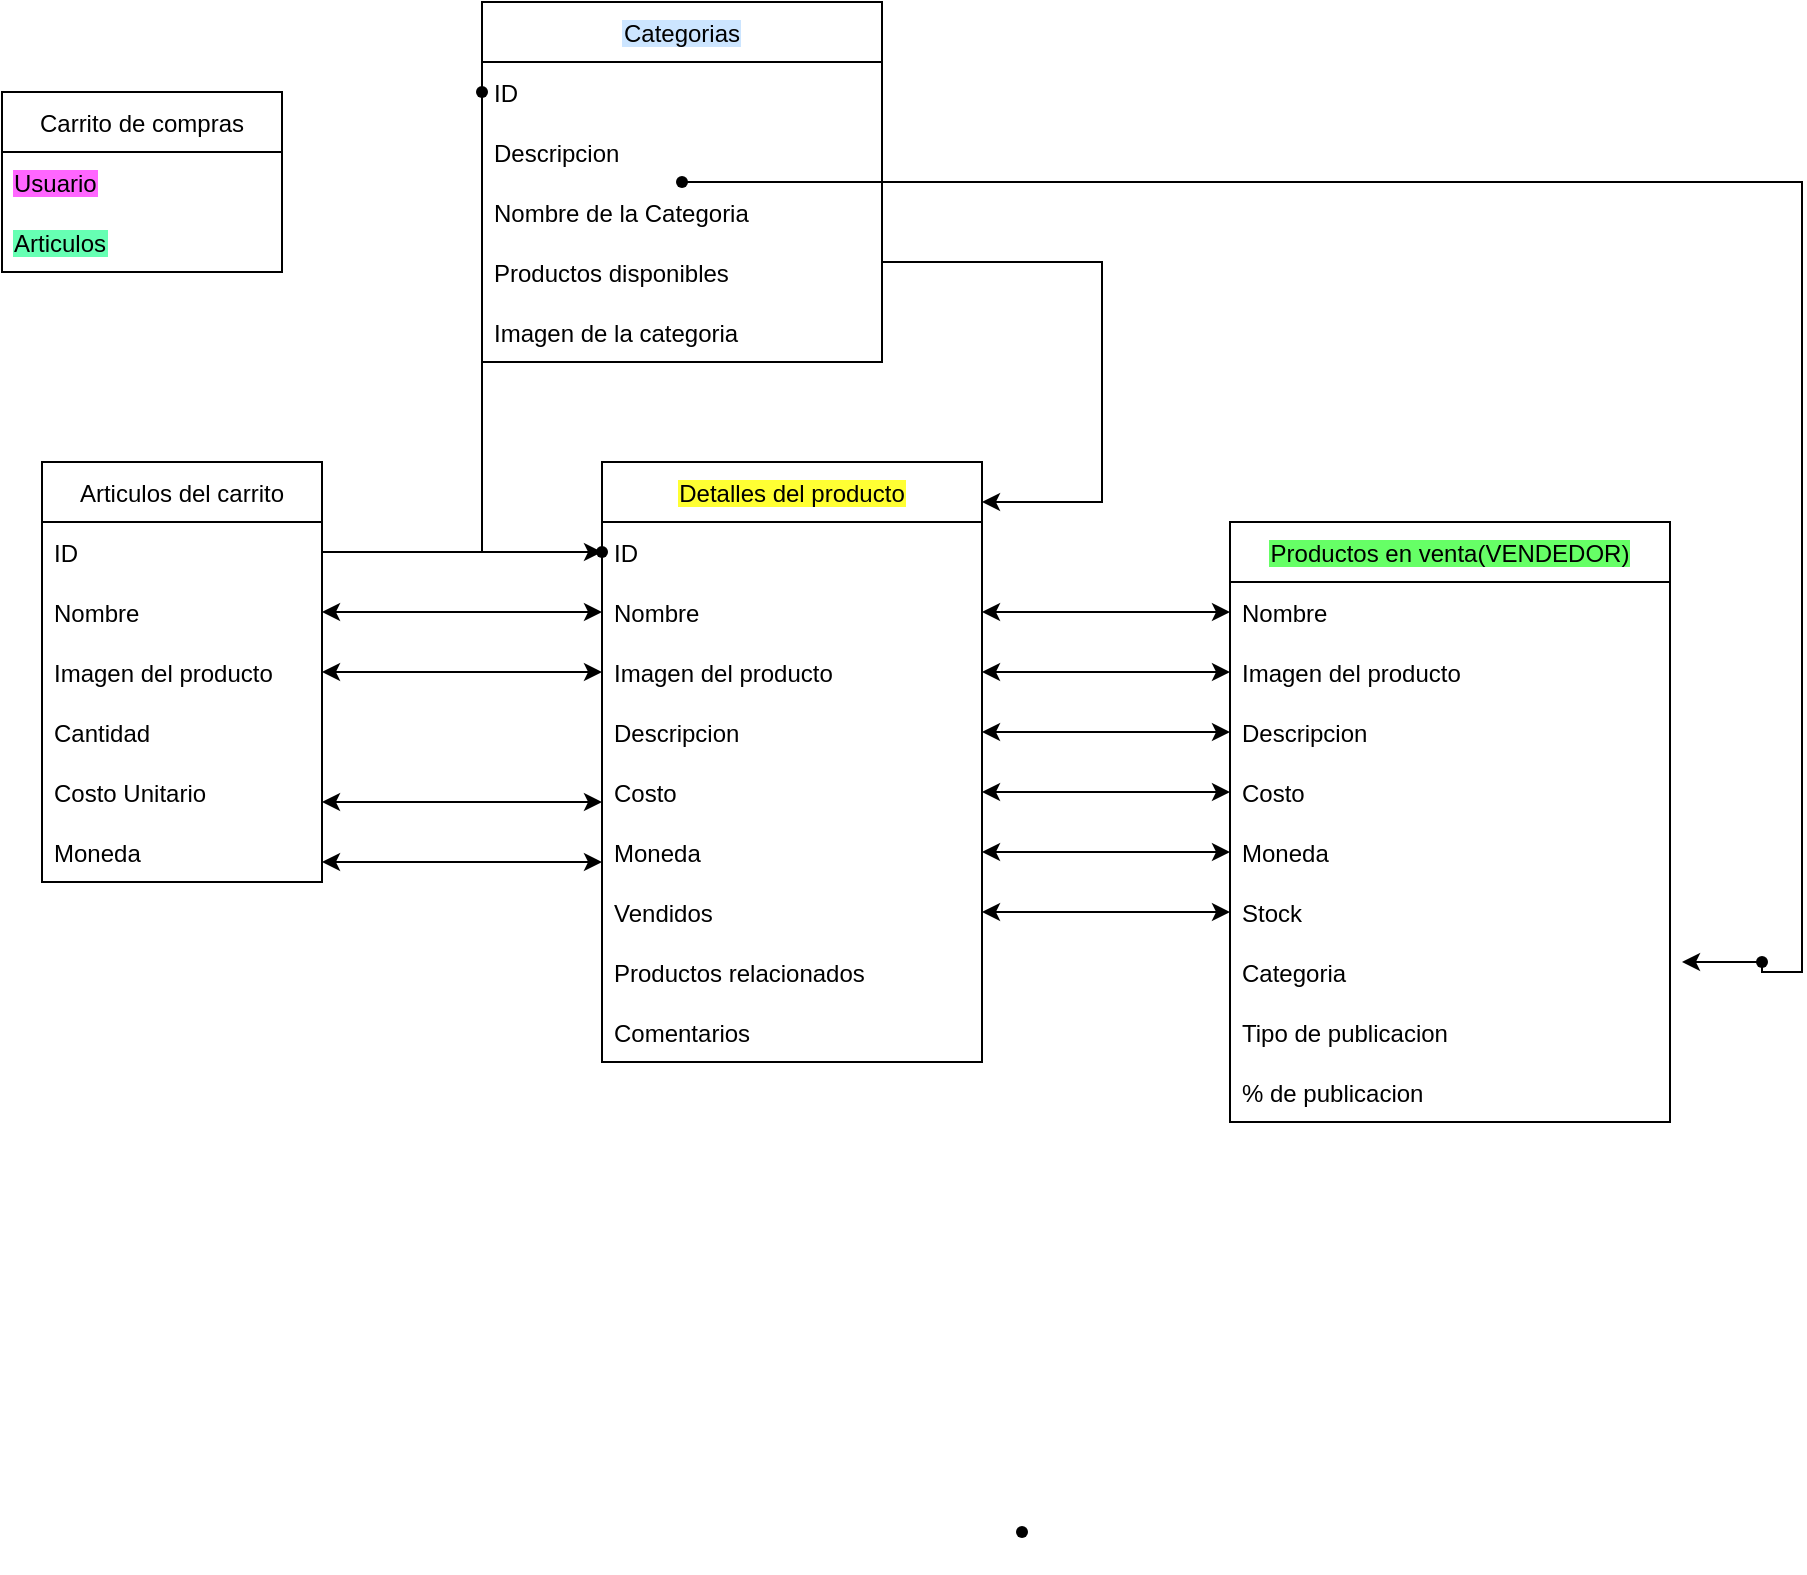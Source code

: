 <mxfile version="20.2.3" type="github">
  <diagram id="e0TdFbFAsQixwd9OK6E7" name="Página-1">
    <mxGraphModel dx="1702" dy="462" grid="1" gridSize="10" guides="1" tooltips="1" connect="1" arrows="1" fold="1" page="1" pageScale="1" pageWidth="827" pageHeight="1169" math="0" shadow="0">
      <root>
        <mxCell id="0" />
        <mxCell id="1" parent="0" />
        <mxCell id="IaQG-3UDyw1qAwTpZNrZ-2" value="Detalles del producto" style="swimlane;fontStyle=0;childLayout=stackLayout;horizontal=1;startSize=30;horizontalStack=0;resizeParent=1;resizeParentMax=0;resizeLast=0;collapsible=1;marginBottom=0;labelBackgroundColor=#FFFF33;" parent="1" vertex="1">
          <mxGeometry x="100" y="270" width="190" height="300" as="geometry">
            <mxRectangle x="100" y="270" width="90" height="30" as="alternateBounds" />
          </mxGeometry>
        </mxCell>
        <mxCell id="IaQG-3UDyw1qAwTpZNrZ-3" value="ID" style="text;strokeColor=none;fillColor=none;align=left;verticalAlign=middle;spacingLeft=4;spacingRight=4;overflow=hidden;points=[[0,0.5],[1,0.5]];portConstraint=eastwest;rotatable=0;labelBackgroundColor=none;" parent="IaQG-3UDyw1qAwTpZNrZ-2" vertex="1">
          <mxGeometry y="30" width="190" height="30" as="geometry" />
        </mxCell>
        <mxCell id="IaQG-3UDyw1qAwTpZNrZ-4" value="Nombre" style="text;strokeColor=none;fillColor=none;align=left;verticalAlign=middle;spacingLeft=4;spacingRight=4;overflow=hidden;points=[[0,0.5],[1,0.5]];portConstraint=eastwest;rotatable=0;labelBackgroundColor=none;" parent="IaQG-3UDyw1qAwTpZNrZ-2" vertex="1">
          <mxGeometry y="60" width="190" height="30" as="geometry" />
        </mxCell>
        <mxCell id="IaQG-3UDyw1qAwTpZNrZ-10" value="Imagen del producto" style="text;strokeColor=none;fillColor=none;align=left;verticalAlign=middle;spacingLeft=4;spacingRight=4;overflow=hidden;points=[[0,0.5],[1,0.5]];portConstraint=eastwest;rotatable=0;" parent="IaQG-3UDyw1qAwTpZNrZ-2" vertex="1">
          <mxGeometry y="90" width="190" height="30" as="geometry" />
        </mxCell>
        <mxCell id="IaQG-3UDyw1qAwTpZNrZ-5" value="Descripcion" style="text;strokeColor=none;fillColor=none;align=left;verticalAlign=middle;spacingLeft=4;spacingRight=4;overflow=hidden;points=[[0,0.5],[1,0.5]];portConstraint=eastwest;rotatable=0;" parent="IaQG-3UDyw1qAwTpZNrZ-2" vertex="1">
          <mxGeometry y="120" width="190" height="30" as="geometry" />
        </mxCell>
        <mxCell id="IaQG-3UDyw1qAwTpZNrZ-7" value="Costo" style="text;strokeColor=none;fillColor=none;align=left;verticalAlign=middle;spacingLeft=4;spacingRight=4;overflow=hidden;points=[[0,0.5],[1,0.5]];portConstraint=eastwest;rotatable=0;" parent="IaQG-3UDyw1qAwTpZNrZ-2" vertex="1">
          <mxGeometry y="150" width="190" height="30" as="geometry" />
        </mxCell>
        <mxCell id="IaQG-3UDyw1qAwTpZNrZ-8" value="Moneda" style="text;strokeColor=none;fillColor=none;align=left;verticalAlign=middle;spacingLeft=4;spacingRight=4;overflow=hidden;points=[[0,0.5],[1,0.5]];portConstraint=eastwest;rotatable=0;" parent="IaQG-3UDyw1qAwTpZNrZ-2" vertex="1">
          <mxGeometry y="180" width="190" height="30" as="geometry" />
        </mxCell>
        <mxCell id="IaQG-3UDyw1qAwTpZNrZ-9" value="Vendidos" style="text;strokeColor=none;fillColor=none;align=left;verticalAlign=middle;spacingLeft=4;spacingRight=4;overflow=hidden;points=[[0,0.5],[1,0.5]];portConstraint=eastwest;rotatable=0;" parent="IaQG-3UDyw1qAwTpZNrZ-2" vertex="1">
          <mxGeometry y="210" width="190" height="30" as="geometry" />
        </mxCell>
        <mxCell id="IaQG-3UDyw1qAwTpZNrZ-35" style="edgeStyle=orthogonalEdgeStyle;rounded=0;orthogonalLoop=1;jettySize=auto;html=1;exitX=1;exitY=0.5;exitDx=0;exitDy=0;" parent="IaQG-3UDyw1qAwTpZNrZ-2" source="IaQG-3UDyw1qAwTpZNrZ-4" target="IaQG-3UDyw1qAwTpZNrZ-4" edge="1">
          <mxGeometry relative="1" as="geometry" />
        </mxCell>
        <mxCell id="iM6PjEeLOgD8BNEukQLI-3" value="Productos relacionados" style="text;strokeColor=none;fillColor=none;align=left;verticalAlign=middle;spacingLeft=4;spacingRight=4;overflow=hidden;points=[[0,0.5],[1,0.5]];portConstraint=eastwest;rotatable=0;" vertex="1" parent="IaQG-3UDyw1qAwTpZNrZ-2">
          <mxGeometry y="240" width="190" height="30" as="geometry" />
        </mxCell>
        <mxCell id="iM6PjEeLOgD8BNEukQLI-43" value="Comentarios" style="text;strokeColor=none;fillColor=none;align=left;verticalAlign=middle;spacingLeft=4;spacingRight=4;overflow=hidden;points=[[0,0.5],[1,0.5]];portConstraint=eastwest;rotatable=0;" vertex="1" parent="IaQG-3UDyw1qAwTpZNrZ-2">
          <mxGeometry y="270" width="190" height="30" as="geometry" />
        </mxCell>
        <mxCell id="IaQG-3UDyw1qAwTpZNrZ-11" value="Categorias" style="swimlane;fontStyle=0;childLayout=stackLayout;horizontal=1;startSize=30;horizontalStack=0;resizeParent=1;resizeParentMax=0;resizeLast=0;collapsible=1;marginBottom=0;labelBackgroundColor=#CCE5FF;" parent="1" vertex="1">
          <mxGeometry x="40" y="40" width="200" height="180" as="geometry" />
        </mxCell>
        <mxCell id="IaQG-3UDyw1qAwTpZNrZ-12" value="ID" style="text;strokeColor=none;fillColor=none;align=left;verticalAlign=middle;spacingLeft=4;spacingRight=4;overflow=hidden;points=[[0,0.5],[1,0.5]];portConstraint=eastwest;rotatable=0;" parent="IaQG-3UDyw1qAwTpZNrZ-11" vertex="1">
          <mxGeometry y="30" width="200" height="30" as="geometry" />
        </mxCell>
        <mxCell id="IaQG-3UDyw1qAwTpZNrZ-60" value="Descripcion" style="text;strokeColor=none;fillColor=none;align=left;verticalAlign=middle;spacingLeft=4;spacingRight=4;overflow=hidden;points=[[0,0.5],[1,0.5]];portConstraint=eastwest;rotatable=0;" parent="IaQG-3UDyw1qAwTpZNrZ-11" vertex="1">
          <mxGeometry y="60" width="200" height="30" as="geometry" />
        </mxCell>
        <mxCell id="IaQG-3UDyw1qAwTpZNrZ-13" value="Nombre de la Categoria" style="text;strokeColor=none;fillColor=none;align=left;verticalAlign=middle;spacingLeft=4;spacingRight=4;overflow=hidden;points=[[0,0.5],[1,0.5]];portConstraint=eastwest;rotatable=0;" parent="IaQG-3UDyw1qAwTpZNrZ-11" vertex="1">
          <mxGeometry y="90" width="200" height="30" as="geometry" />
        </mxCell>
        <mxCell id="IaQG-3UDyw1qAwTpZNrZ-14" value="Productos disponibles" style="text;strokeColor=none;fillColor=none;align=left;verticalAlign=middle;spacingLeft=4;spacingRight=4;overflow=hidden;points=[[0,0.5],[1,0.5]];portConstraint=eastwest;rotatable=0;" parent="IaQG-3UDyw1qAwTpZNrZ-11" vertex="1">
          <mxGeometry y="120" width="200" height="30" as="geometry" />
        </mxCell>
        <mxCell id="iM6PjEeLOgD8BNEukQLI-2" value="Imagen de la categoria" style="text;strokeColor=none;fillColor=none;align=left;verticalAlign=middle;spacingLeft=4;spacingRight=4;overflow=hidden;points=[[0,0.5],[1,0.5]];portConstraint=eastwest;rotatable=0;" vertex="1" parent="IaQG-3UDyw1qAwTpZNrZ-11">
          <mxGeometry y="150" width="200" height="30" as="geometry" />
        </mxCell>
        <mxCell id="IaQG-3UDyw1qAwTpZNrZ-19" value="Productos en venta(VENDEDOR)" style="swimlane;fontStyle=0;childLayout=stackLayout;horizontal=1;startSize=30;horizontalStack=0;resizeParent=1;resizeParentMax=0;resizeLast=0;collapsible=1;marginBottom=0;labelBackgroundColor=#66FF66;labelBorderColor=none;" parent="1" vertex="1">
          <mxGeometry x="414" y="300" width="220" height="300" as="geometry" />
        </mxCell>
        <mxCell id="IaQG-3UDyw1qAwTpZNrZ-20" value="Nombre" style="text;strokeColor=none;fillColor=none;align=left;verticalAlign=middle;spacingLeft=4;spacingRight=4;overflow=hidden;points=[[0,0.5],[1,0.5]];portConstraint=eastwest;rotatable=0;" parent="IaQG-3UDyw1qAwTpZNrZ-19" vertex="1">
          <mxGeometry y="30" width="220" height="30" as="geometry" />
        </mxCell>
        <mxCell id="IaQG-3UDyw1qAwTpZNrZ-21" value="Imagen del producto" style="text;strokeColor=none;fillColor=none;align=left;verticalAlign=middle;spacingLeft=4;spacingRight=4;overflow=hidden;points=[[0,0.5],[1,0.5]];portConstraint=eastwest;rotatable=0;" parent="IaQG-3UDyw1qAwTpZNrZ-19" vertex="1">
          <mxGeometry y="60" width="220" height="30" as="geometry" />
        </mxCell>
        <mxCell id="IaQG-3UDyw1qAwTpZNrZ-22" value="Descripcion " style="text;strokeColor=none;fillColor=none;align=left;verticalAlign=middle;spacingLeft=4;spacingRight=4;overflow=hidden;points=[[0,0.5],[1,0.5]];portConstraint=eastwest;rotatable=0;" parent="IaQG-3UDyw1qAwTpZNrZ-19" vertex="1">
          <mxGeometry y="90" width="220" height="30" as="geometry" />
        </mxCell>
        <mxCell id="IaQG-3UDyw1qAwTpZNrZ-28" value="Costo" style="text;strokeColor=none;fillColor=none;align=left;verticalAlign=middle;spacingLeft=4;spacingRight=4;overflow=hidden;points=[[0,0.5],[1,0.5]];portConstraint=eastwest;rotatable=0;" parent="IaQG-3UDyw1qAwTpZNrZ-19" vertex="1">
          <mxGeometry y="120" width="220" height="30" as="geometry" />
        </mxCell>
        <mxCell id="IaQG-3UDyw1qAwTpZNrZ-29" value="Moneda" style="text;strokeColor=none;fillColor=none;align=left;verticalAlign=middle;spacingLeft=4;spacingRight=4;overflow=hidden;points=[[0,0.5],[1,0.5]];portConstraint=eastwest;rotatable=0;" parent="IaQG-3UDyw1qAwTpZNrZ-19" vertex="1">
          <mxGeometry y="150" width="220" height="30" as="geometry" />
        </mxCell>
        <mxCell id="IaQG-3UDyw1qAwTpZNrZ-31" value="Stock" style="text;strokeColor=none;fillColor=none;align=left;verticalAlign=middle;spacingLeft=4;spacingRight=4;overflow=hidden;points=[[0,0.5],[1,0.5]];portConstraint=eastwest;rotatable=0;" parent="IaQG-3UDyw1qAwTpZNrZ-19" vertex="1">
          <mxGeometry y="180" width="220" height="30" as="geometry" />
        </mxCell>
        <mxCell id="IaQG-3UDyw1qAwTpZNrZ-30" value="Categoria" style="text;strokeColor=none;fillColor=none;align=left;verticalAlign=middle;spacingLeft=4;spacingRight=4;overflow=hidden;points=[[0,0.5],[1,0.5]];portConstraint=eastwest;rotatable=0;" parent="IaQG-3UDyw1qAwTpZNrZ-19" vertex="1">
          <mxGeometry y="210" width="220" height="30" as="geometry" />
        </mxCell>
        <mxCell id="IaQG-3UDyw1qAwTpZNrZ-40" value="Tipo de publicacion" style="text;strokeColor=none;fillColor=none;align=left;verticalAlign=middle;spacingLeft=4;spacingRight=4;overflow=hidden;points=[[0,0.5],[1,0.5]];portConstraint=eastwest;rotatable=0;" parent="IaQG-3UDyw1qAwTpZNrZ-19" vertex="1">
          <mxGeometry y="240" width="220" height="30" as="geometry" />
        </mxCell>
        <mxCell id="IaQG-3UDyw1qAwTpZNrZ-41" value="% de publicacion" style="text;strokeColor=none;fillColor=none;align=left;verticalAlign=middle;spacingLeft=4;spacingRight=4;overflow=hidden;points=[[0,0.5],[1,0.5]];portConstraint=eastwest;rotatable=0;" parent="IaQG-3UDyw1qAwTpZNrZ-19" vertex="1">
          <mxGeometry y="270" width="220" height="30" as="geometry" />
        </mxCell>
        <mxCell id="IaQG-3UDyw1qAwTpZNrZ-32" value="" style="endArrow=classic;startArrow=classic;html=1;rounded=0;entryX=0;entryY=0.5;entryDx=0;entryDy=0;exitX=1;exitY=0.5;exitDx=0;exitDy=0;" parent="1" source="IaQG-3UDyw1qAwTpZNrZ-4" target="IaQG-3UDyw1qAwTpZNrZ-20" edge="1">
          <mxGeometry width="50" height="50" relative="1" as="geometry">
            <mxPoint x="380" y="430" as="sourcePoint" />
            <mxPoint x="430" y="380" as="targetPoint" />
          </mxGeometry>
        </mxCell>
        <mxCell id="IaQG-3UDyw1qAwTpZNrZ-33" value="" style="endArrow=classic;startArrow=classic;html=1;rounded=0;" parent="1" source="IaQG-3UDyw1qAwTpZNrZ-10" target="IaQG-3UDyw1qAwTpZNrZ-21" edge="1">
          <mxGeometry width="50" height="50" relative="1" as="geometry">
            <mxPoint x="340" y="360" as="sourcePoint" />
            <mxPoint x="390" y="310" as="targetPoint" />
          </mxGeometry>
        </mxCell>
        <mxCell id="IaQG-3UDyw1qAwTpZNrZ-34" value="" style="endArrow=classic;startArrow=classic;html=1;rounded=0;entryX=0;entryY=0.5;entryDx=0;entryDy=0;" parent="1" source="IaQG-3UDyw1qAwTpZNrZ-5" target="IaQG-3UDyw1qAwTpZNrZ-22" edge="1">
          <mxGeometry width="50" height="50" relative="1" as="geometry">
            <mxPoint x="380" y="430" as="sourcePoint" />
            <mxPoint x="430" y="380" as="targetPoint" />
          </mxGeometry>
        </mxCell>
        <mxCell id="IaQG-3UDyw1qAwTpZNrZ-37" value="" style="endArrow=classic;startArrow=classic;html=1;rounded=0;" parent="1" source="IaQG-3UDyw1qAwTpZNrZ-7" target="IaQG-3UDyw1qAwTpZNrZ-28" edge="1">
          <mxGeometry width="50" height="50" relative="1" as="geometry">
            <mxPoint x="270" y="400" as="sourcePoint" />
            <mxPoint x="320" y="350" as="targetPoint" />
          </mxGeometry>
        </mxCell>
        <mxCell id="IaQG-3UDyw1qAwTpZNrZ-38" value="" style="endArrow=classic;startArrow=classic;html=1;rounded=0;" parent="1" source="IaQG-3UDyw1qAwTpZNrZ-8" target="IaQG-3UDyw1qAwTpZNrZ-29" edge="1">
          <mxGeometry width="50" height="50" relative="1" as="geometry">
            <mxPoint x="300" y="455" as="sourcePoint" />
            <mxPoint x="370.711" y="405" as="targetPoint" />
          </mxGeometry>
        </mxCell>
        <mxCell id="IaQG-3UDyw1qAwTpZNrZ-39" value="" style="endArrow=classic;startArrow=classic;html=1;rounded=0;" parent="1" source="IaQG-3UDyw1qAwTpZNrZ-9" target="IaQG-3UDyw1qAwTpZNrZ-31" edge="1">
          <mxGeometry width="50" height="50" relative="1" as="geometry">
            <mxPoint x="280" y="470" as="sourcePoint" />
            <mxPoint x="330" y="420" as="targetPoint" />
          </mxGeometry>
        </mxCell>
        <mxCell id="IaQG-3UDyw1qAwTpZNrZ-46" value="" style="edgeStyle=elbowEdgeStyle;elbow=vertical;endArrow=classic;html=1;rounded=0;entryX=0;entryY=0.5;entryDx=0;entryDy=0;exitDx=0;exitDy=0;startArrow=none;" parent="1" source="iM6PjEeLOgD8BNEukQLI-23" target="IaQG-3UDyw1qAwTpZNrZ-3" edge="1">
          <mxGeometry width="50" height="50" relative="1" as="geometry">
            <mxPoint x="40" y="280" as="sourcePoint" />
            <mxPoint x="90" y="230" as="targetPoint" />
            <Array as="points">
              <mxPoint x="-40" y="340" />
              <mxPoint x="10" y="170" />
            </Array>
          </mxGeometry>
        </mxCell>
        <mxCell id="IaQG-3UDyw1qAwTpZNrZ-61" value="" style="edgeStyle=segmentEdgeStyle;endArrow=classic;html=1;rounded=0;" parent="1" source="IaQG-3UDyw1qAwTpZNrZ-14" target="IaQG-3UDyw1qAwTpZNrZ-2" edge="1">
          <mxGeometry width="50" height="50" relative="1" as="geometry">
            <mxPoint x="240" y="170" as="sourcePoint" />
            <mxPoint x="350" y="260" as="targetPoint" />
            <Array as="points">
              <mxPoint x="350" y="170" />
              <mxPoint x="350" y="290" />
            </Array>
          </mxGeometry>
        </mxCell>
        <mxCell id="iM6PjEeLOgD8BNEukQLI-5" value="Carrito de compras" style="swimlane;fontStyle=0;childLayout=stackLayout;horizontal=1;startSize=30;horizontalStack=0;resizeParent=1;resizeParentMax=0;resizeLast=0;collapsible=1;marginBottom=0;labelBackgroundColor=#FFFFFF;labelBorderColor=none;html=0;" vertex="1" parent="1">
          <mxGeometry x="-200" y="85" width="140" height="90" as="geometry" />
        </mxCell>
        <mxCell id="iM6PjEeLOgD8BNEukQLI-6" value="Usuario" style="text;strokeColor=none;fillColor=none;align=left;verticalAlign=middle;spacingLeft=4;spacingRight=4;overflow=hidden;points=[[0,0.5],[1,0.5]];portConstraint=eastwest;rotatable=0;labelBackgroundColor=#FF66FF;labelBorderColor=none;html=0;" vertex="1" parent="iM6PjEeLOgD8BNEukQLI-5">
          <mxGeometry y="30" width="140" height="30" as="geometry" />
        </mxCell>
        <mxCell id="iM6PjEeLOgD8BNEukQLI-7" value="Articulos" style="text;strokeColor=none;fillColor=none;align=left;verticalAlign=middle;spacingLeft=4;spacingRight=4;overflow=hidden;points=[[0,0.5],[1,0.5]];portConstraint=eastwest;rotatable=0;labelBackgroundColor=#66FFB3;labelBorderColor=none;html=0;" vertex="1" parent="iM6PjEeLOgD8BNEukQLI-5">
          <mxGeometry y="60" width="140" height="30" as="geometry" />
        </mxCell>
        <mxCell id="iM6PjEeLOgD8BNEukQLI-9" value="Articulos del carrito" style="swimlane;fontStyle=0;childLayout=stackLayout;horizontal=1;startSize=30;horizontalStack=0;resizeParent=1;resizeParentMax=0;resizeLast=0;collapsible=1;marginBottom=0;labelBackgroundColor=none;labelBorderColor=none;html=0;" vertex="1" parent="1">
          <mxGeometry x="-180" y="270" width="140" height="210" as="geometry" />
        </mxCell>
        <mxCell id="iM6PjEeLOgD8BNEukQLI-10" value="ID" style="text;strokeColor=none;fillColor=none;align=left;verticalAlign=middle;spacingLeft=4;spacingRight=4;overflow=hidden;points=[[0,0.5],[1,0.5]];portConstraint=eastwest;rotatable=0;labelBackgroundColor=none;labelBorderColor=none;html=0;" vertex="1" parent="iM6PjEeLOgD8BNEukQLI-9">
          <mxGeometry y="30" width="140" height="30" as="geometry" />
        </mxCell>
        <mxCell id="iM6PjEeLOgD8BNEukQLI-11" value="Nombre" style="text;strokeColor=none;fillColor=none;align=left;verticalAlign=middle;spacingLeft=4;spacingRight=4;overflow=hidden;points=[[0,0.5],[1,0.5]];portConstraint=eastwest;rotatable=0;labelBackgroundColor=none;labelBorderColor=none;html=0;" vertex="1" parent="iM6PjEeLOgD8BNEukQLI-9">
          <mxGeometry y="60" width="140" height="30" as="geometry" />
        </mxCell>
        <mxCell id="iM6PjEeLOgD8BNEukQLI-12" value="Imagen del producto" style="text;strokeColor=none;fillColor=none;align=left;verticalAlign=middle;spacingLeft=4;spacingRight=4;overflow=hidden;points=[[0,0.5],[1,0.5]];portConstraint=eastwest;rotatable=0;labelBackgroundColor=none;labelBorderColor=none;html=0;" vertex="1" parent="iM6PjEeLOgD8BNEukQLI-9">
          <mxGeometry y="90" width="140" height="30" as="geometry" />
        </mxCell>
        <mxCell id="iM6PjEeLOgD8BNEukQLI-42" value="Cantidad" style="text;strokeColor=none;fillColor=none;align=left;verticalAlign=middle;spacingLeft=4;spacingRight=4;overflow=hidden;points=[[0,0.5],[1,0.5]];portConstraint=eastwest;rotatable=0;labelBackgroundColor=none;labelBorderColor=none;html=0;" vertex="1" parent="iM6PjEeLOgD8BNEukQLI-9">
          <mxGeometry y="120" width="140" height="30" as="geometry" />
        </mxCell>
        <mxCell id="iM6PjEeLOgD8BNEukQLI-41" value="Costo Unitario" style="text;strokeColor=none;fillColor=none;align=left;verticalAlign=middle;spacingLeft=4;spacingRight=4;overflow=hidden;points=[[0,0.5],[1,0.5]];portConstraint=eastwest;rotatable=0;labelBackgroundColor=none;labelBorderColor=none;html=0;" vertex="1" parent="iM6PjEeLOgD8BNEukQLI-9">
          <mxGeometry y="150" width="140" height="30" as="geometry" />
        </mxCell>
        <mxCell id="iM6PjEeLOgD8BNEukQLI-44" value="Moneda" style="text;strokeColor=none;fillColor=none;align=left;verticalAlign=middle;spacingLeft=4;spacingRight=4;overflow=hidden;points=[[0,0.5],[1,0.5]];portConstraint=eastwest;rotatable=0;labelBackgroundColor=none;labelBorderColor=none;html=0;" vertex="1" parent="iM6PjEeLOgD8BNEukQLI-9">
          <mxGeometry y="180" width="140" height="30" as="geometry" />
        </mxCell>
        <mxCell id="iM6PjEeLOgD8BNEukQLI-17" style="edgeStyle=orthogonalEdgeStyle;rounded=0;orthogonalLoop=1;jettySize=auto;html=1;entryX=-0.075;entryY=0.55;entryDx=0;entryDy=0;entryPerimeter=0;" edge="1" parent="1">
          <mxGeometry relative="1" as="geometry">
            <mxPoint x="-80" y="260.0" as="sourcePoint" />
            <mxPoint x="-80" y="260.0" as="targetPoint" />
          </mxGeometry>
        </mxCell>
        <mxCell id="iM6PjEeLOgD8BNEukQLI-21" value="" style="shape=waypoint;sketch=0;fillStyle=solid;size=6;pointerEvents=1;points=[];fillColor=none;resizable=0;rotatable=0;perimeter=centerPerimeter;snapToPoint=1;labelBackgroundColor=none;labelBorderColor=none;html=0;" vertex="1" parent="1">
          <mxGeometry x="120" y="110" width="40" height="40" as="geometry" />
        </mxCell>
        <mxCell id="iM6PjEeLOgD8BNEukQLI-22" value="" style="edgeStyle=segmentEdgeStyle;endArrow=none;html=1;rounded=0;" edge="1" parent="1" source="IaQG-3UDyw1qAwTpZNrZ-13" target="iM6PjEeLOgD8BNEukQLI-21">
          <mxGeometry width="50" height="50" relative="1" as="geometry">
            <mxPoint x="140" y="130" as="sourcePoint" />
            <mxPoint x="524" y="510" as="targetPoint" />
            <Array as="points" />
          </mxGeometry>
        </mxCell>
        <mxCell id="iM6PjEeLOgD8BNEukQLI-23" value="" style="shape=waypoint;sketch=0;fillStyle=solid;size=6;pointerEvents=1;points=[];fillColor=none;resizable=0;rotatable=0;perimeter=centerPerimeter;snapToPoint=1;labelBackgroundColor=none;labelBorderColor=none;html=0;" vertex="1" parent="1">
          <mxGeometry x="80" y="295" width="40" height="40" as="geometry" />
        </mxCell>
        <mxCell id="iM6PjEeLOgD8BNEukQLI-26" value="" style="edgeStyle=elbowEdgeStyle;elbow=vertical;endArrow=none;html=1;rounded=0;entryDx=0;entryDy=0;exitX=0;exitY=0.5;exitDx=0;exitDy=0;" edge="1" parent="1" source="IaQG-3UDyw1qAwTpZNrZ-12" target="iM6PjEeLOgD8BNEukQLI-23">
          <mxGeometry width="50" height="50" relative="1" as="geometry">
            <mxPoint x="40" y="85" as="sourcePoint" />
            <mxPoint x="100" y="315" as="targetPoint" />
            <Array as="points">
              <mxPoint x="70" y="315" />
              <mxPoint x="20" y="260" />
            </Array>
          </mxGeometry>
        </mxCell>
        <mxCell id="iM6PjEeLOgD8BNEukQLI-27" value="" style="shape=waypoint;sketch=0;fillStyle=solid;size=6;pointerEvents=1;points=[];fillColor=none;resizable=0;rotatable=0;perimeter=centerPerimeter;snapToPoint=1;labelBackgroundColor=none;labelBorderColor=none;html=0;" vertex="1" parent="1">
          <mxGeometry x="20" y="65" width="40" height="40" as="geometry" />
        </mxCell>
        <mxCell id="iM6PjEeLOgD8BNEukQLI-37" style="edgeStyle=orthogonalEdgeStyle;rounded=0;orthogonalLoop=1;jettySize=auto;html=1;" edge="1" parent="1" source="iM6PjEeLOgD8BNEukQLI-33">
          <mxGeometry relative="1" as="geometry">
            <mxPoint x="640" y="520" as="targetPoint" />
          </mxGeometry>
        </mxCell>
        <mxCell id="iM6PjEeLOgD8BNEukQLI-33" value="" style="shape=waypoint;sketch=0;fillStyle=solid;size=6;pointerEvents=1;points=[];fillColor=none;resizable=0;rotatable=0;perimeter=centerPerimeter;snapToPoint=1;labelBackgroundColor=none;labelBorderColor=none;html=0;" vertex="1" parent="1">
          <mxGeometry x="660" y="500" width="40" height="40" as="geometry" />
        </mxCell>
        <mxCell id="iM6PjEeLOgD8BNEukQLI-35" value="" style="edgeStyle=segmentEdgeStyle;endArrow=none;html=1;rounded=0;startArrow=none;entryDx=0;entryDy=0;" edge="1" parent="1" source="iM6PjEeLOgD8BNEukQLI-21" target="iM6PjEeLOgD8BNEukQLI-33">
          <mxGeometry width="50" height="50" relative="1" as="geometry">
            <mxPoint x="140" y="130" as="sourcePoint" />
            <mxPoint x="634" y="525" as="targetPoint" />
            <Array as="points">
              <mxPoint x="700" y="130" />
              <mxPoint x="700" y="525" />
            </Array>
          </mxGeometry>
        </mxCell>
        <mxCell id="iM6PjEeLOgD8BNEukQLI-38" value="" style="shape=waypoint;sketch=0;fillStyle=solid;size=6;pointerEvents=1;points=[];fillColor=none;resizable=0;rotatable=0;perimeter=centerPerimeter;snapToPoint=1;labelBackgroundColor=none;labelBorderColor=none;html=0;" vertex="1" parent="1">
          <mxGeometry x="290" y="785" width="40" height="40" as="geometry" />
        </mxCell>
        <mxCell id="iM6PjEeLOgD8BNEukQLI-47" value="" style="endArrow=classic;startArrow=classic;html=1;rounded=0;" edge="1" parent="1" source="iM6PjEeLOgD8BNEukQLI-11" target="IaQG-3UDyw1qAwTpZNrZ-4">
          <mxGeometry width="50" height="50" relative="1" as="geometry">
            <mxPoint x="-24" y="340.0" as="sourcePoint" />
            <mxPoint x="100" y="340.0" as="targetPoint" />
          </mxGeometry>
        </mxCell>
        <mxCell id="iM6PjEeLOgD8BNEukQLI-49" value="" style="endArrow=classic;startArrow=classic;html=1;rounded=0;entryX=0;entryY=0.5;entryDx=0;entryDy=0;" edge="1" parent="1" source="iM6PjEeLOgD8BNEukQLI-12" target="IaQG-3UDyw1qAwTpZNrZ-10">
          <mxGeometry width="50" height="50" relative="1" as="geometry">
            <mxPoint x="-40" y="370.0" as="sourcePoint" />
            <mxPoint x="84" y="370.0" as="targetPoint" />
          </mxGeometry>
        </mxCell>
        <mxCell id="iM6PjEeLOgD8BNEukQLI-54" value="" style="endArrow=classic;startArrow=classic;html=1;rounded=0;entryX=0;entryY=0.5;entryDx=0;entryDy=0;" edge="1" parent="1">
          <mxGeometry width="50" height="50" relative="1" as="geometry">
            <mxPoint x="-40" y="440.0" as="sourcePoint" />
            <mxPoint x="100" y="440.0" as="targetPoint" />
          </mxGeometry>
        </mxCell>
        <mxCell id="iM6PjEeLOgD8BNEukQLI-55" value="" style="endArrow=classic;startArrow=classic;html=1;rounded=0;entryX=0;entryY=0.5;entryDx=0;entryDy=0;" edge="1" parent="1">
          <mxGeometry width="50" height="50" relative="1" as="geometry">
            <mxPoint x="-40" y="470" as="sourcePoint" />
            <mxPoint x="100" y="470" as="targetPoint" />
          </mxGeometry>
        </mxCell>
      </root>
    </mxGraphModel>
  </diagram>
</mxfile>
